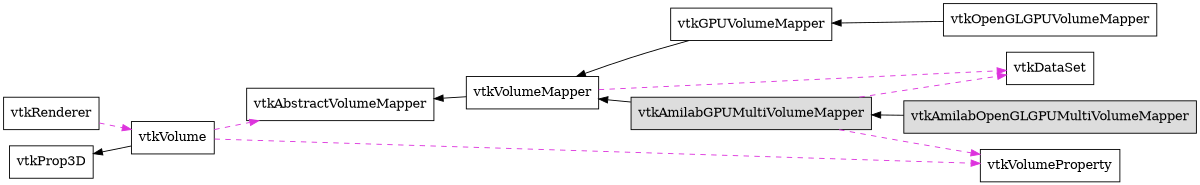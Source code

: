 digraph G {
  size="8" 
  node [ shape="box"]
  
  renderer [ label="vtkRenderer"];
  vtkvol [ label="vtkVolume"];
  vtkprop3d [ label="vtkProp3D"];
  vtkvolmapper [ label="vtkVolumeMapper"];
  vtkabstractvolmapper [ label="vtkAbstractVolumeMapper"];

  vtkvolproperty [ label = "vtkVolumeProperty"];
  input [ label = "vtkDataSet"];

  vtkgpuvolumemapper [label="vtkGPUVolumeMapper"];
  vtkopenglgpuvolumemapper [ label="vtkOpenGLGPUVolumeMapper"];
 
   
  node [ style=filled, fillcolor="#DDDDDD"]
  vtkgpumultivolumemapper [label="vtkAmilabGPUMultiVolumeMapper"];
  vtkopenglgpumultivolumemapper [ label="vtkAmilabOpenGLGPUMultiVolumeMapper"];



  // agregacion
  edge [ dir="front" arrowtail="normal" color="#DD33DD" style="dashed"]
  renderer -> vtkvol ;
  vtkvol->vtkabstractvolmapper;
  vtkvol->vtkvolproperty;
  vtkvolmapper->input;
  vtkgpumultivolumemapper->input;
  vtkgpumultivolumemapper->vtkvolproperty;
  // herencias
  edge [ dir="back" arrowtail="normal" color="#000000" style="solid"]
  vtkvolmapper->vtkgpuvolumemapper->vtkopenglgpuvolumemapper ;
  vtkvolmapper->vtkgpumultivolumemapper->vtkopenglgpumultivolumemapper ;
  vtkprop3d->vtkvol
  vtkabstractvolmapper->vtkvolmapper
  
  rankdir=LR
}

